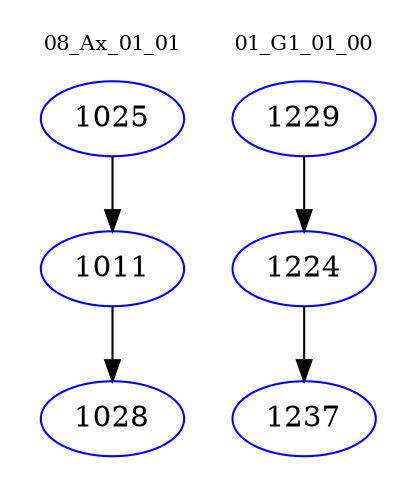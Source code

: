 digraph{
subgraph cluster_0 {
color = white
label = "08_Ax_01_01";
fontsize=10;
T0_1025 [label="1025", color="blue"]
T0_1025 -> T0_1011 [color="black"]
T0_1011 [label="1011", color="blue"]
T0_1011 -> T0_1028 [color="black"]
T0_1028 [label="1028", color="blue"]
}
subgraph cluster_1 {
color = white
label = "01_G1_01_00";
fontsize=10;
T1_1229 [label="1229", color="blue"]
T1_1229 -> T1_1224 [color="black"]
T1_1224 [label="1224", color="blue"]
T1_1224 -> T1_1237 [color="black"]
T1_1237 [label="1237", color="blue"]
}
}
